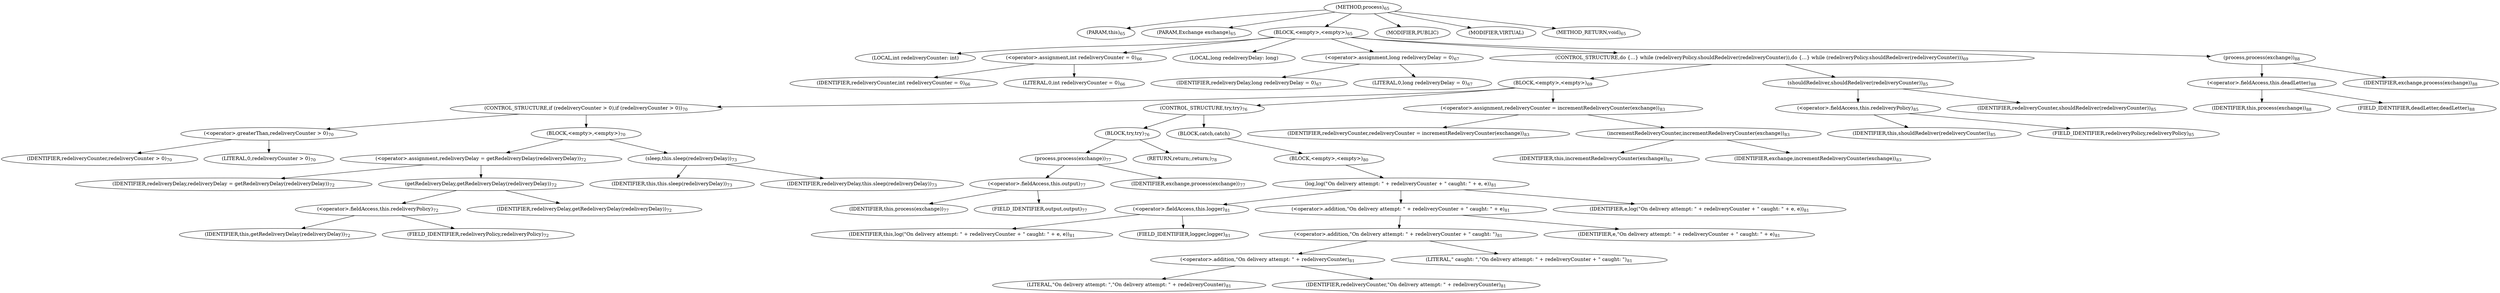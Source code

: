 digraph "process" {  
"138" [label = <(METHOD,process)<SUB>65</SUB>> ]
"11" [label = <(PARAM,this)<SUB>65</SUB>> ]
"139" [label = <(PARAM,Exchange exchange)<SUB>65</SUB>> ]
"140" [label = <(BLOCK,&lt;empty&gt;,&lt;empty&gt;)<SUB>65</SUB>> ]
"141" [label = <(LOCAL,int redeliveryCounter: int)> ]
"142" [label = <(&lt;operator&gt;.assignment,int redeliveryCounter = 0)<SUB>66</SUB>> ]
"143" [label = <(IDENTIFIER,redeliveryCounter,int redeliveryCounter = 0)<SUB>66</SUB>> ]
"144" [label = <(LITERAL,0,int redeliveryCounter = 0)<SUB>66</SUB>> ]
"145" [label = <(LOCAL,long redeliveryDelay: long)> ]
"146" [label = <(&lt;operator&gt;.assignment,long redeliveryDelay = 0)<SUB>67</SUB>> ]
"147" [label = <(IDENTIFIER,redeliveryDelay,long redeliveryDelay = 0)<SUB>67</SUB>> ]
"148" [label = <(LITERAL,0,long redeliveryDelay = 0)<SUB>67</SUB>> ]
"149" [label = <(CONTROL_STRUCTURE,do {...} while (redeliveryPolicy.shouldRedeliver(redeliveryCounter)),do {...} while (redeliveryPolicy.shouldRedeliver(redeliveryCounter)))<SUB>69</SUB>> ]
"150" [label = <(BLOCK,&lt;empty&gt;,&lt;empty&gt;)<SUB>69</SUB>> ]
"151" [label = <(CONTROL_STRUCTURE,if (redeliveryCounter &gt; 0),if (redeliveryCounter &gt; 0))<SUB>70</SUB>> ]
"152" [label = <(&lt;operator&gt;.greaterThan,redeliveryCounter &gt; 0)<SUB>70</SUB>> ]
"153" [label = <(IDENTIFIER,redeliveryCounter,redeliveryCounter &gt; 0)<SUB>70</SUB>> ]
"154" [label = <(LITERAL,0,redeliveryCounter &gt; 0)<SUB>70</SUB>> ]
"155" [label = <(BLOCK,&lt;empty&gt;,&lt;empty&gt;)<SUB>70</SUB>> ]
"156" [label = <(&lt;operator&gt;.assignment,redeliveryDelay = getRedeliveryDelay(redeliveryDelay))<SUB>72</SUB>> ]
"157" [label = <(IDENTIFIER,redeliveryDelay,redeliveryDelay = getRedeliveryDelay(redeliveryDelay))<SUB>72</SUB>> ]
"158" [label = <(getRedeliveryDelay,getRedeliveryDelay(redeliveryDelay))<SUB>72</SUB>> ]
"159" [label = <(&lt;operator&gt;.fieldAccess,this.redeliveryPolicy)<SUB>72</SUB>> ]
"160" [label = <(IDENTIFIER,this,getRedeliveryDelay(redeliveryDelay))<SUB>72</SUB>> ]
"161" [label = <(FIELD_IDENTIFIER,redeliveryPolicy,redeliveryPolicy)<SUB>72</SUB>> ]
"162" [label = <(IDENTIFIER,redeliveryDelay,getRedeliveryDelay(redeliveryDelay))<SUB>72</SUB>> ]
"163" [label = <(sleep,this.sleep(redeliveryDelay))<SUB>73</SUB>> ]
"10" [label = <(IDENTIFIER,this,this.sleep(redeliveryDelay))<SUB>73</SUB>> ]
"164" [label = <(IDENTIFIER,redeliveryDelay,this.sleep(redeliveryDelay))<SUB>73</SUB>> ]
"165" [label = <(CONTROL_STRUCTURE,try,try)<SUB>76</SUB>> ]
"166" [label = <(BLOCK,try,try)<SUB>76</SUB>> ]
"167" [label = <(process,process(exchange))<SUB>77</SUB>> ]
"168" [label = <(&lt;operator&gt;.fieldAccess,this.output)<SUB>77</SUB>> ]
"169" [label = <(IDENTIFIER,this,process(exchange))<SUB>77</SUB>> ]
"170" [label = <(FIELD_IDENTIFIER,output,output)<SUB>77</SUB>> ]
"171" [label = <(IDENTIFIER,exchange,process(exchange))<SUB>77</SUB>> ]
"172" [label = <(RETURN,return;,return;)<SUB>78</SUB>> ]
"173" [label = <(BLOCK,catch,catch)> ]
"174" [label = <(BLOCK,&lt;empty&gt;,&lt;empty&gt;)<SUB>80</SUB>> ]
"175" [label = <(log,log(&quot;On delivery attempt: &quot; + redeliveryCounter + &quot; caught: &quot; + e, e))<SUB>81</SUB>> ]
"176" [label = <(&lt;operator&gt;.fieldAccess,this.logger)<SUB>81</SUB>> ]
"177" [label = <(IDENTIFIER,this,log(&quot;On delivery attempt: &quot; + redeliveryCounter + &quot; caught: &quot; + e, e))<SUB>81</SUB>> ]
"178" [label = <(FIELD_IDENTIFIER,logger,logger)<SUB>81</SUB>> ]
"179" [label = <(&lt;operator&gt;.addition,&quot;On delivery attempt: &quot; + redeliveryCounter + &quot; caught: &quot; + e)<SUB>81</SUB>> ]
"180" [label = <(&lt;operator&gt;.addition,&quot;On delivery attempt: &quot; + redeliveryCounter + &quot; caught: &quot;)<SUB>81</SUB>> ]
"181" [label = <(&lt;operator&gt;.addition,&quot;On delivery attempt: &quot; + redeliveryCounter)<SUB>81</SUB>> ]
"182" [label = <(LITERAL,&quot;On delivery attempt: &quot;,&quot;On delivery attempt: &quot; + redeliveryCounter)<SUB>81</SUB>> ]
"183" [label = <(IDENTIFIER,redeliveryCounter,&quot;On delivery attempt: &quot; + redeliveryCounter)<SUB>81</SUB>> ]
"184" [label = <(LITERAL,&quot; caught: &quot;,&quot;On delivery attempt: &quot; + redeliveryCounter + &quot; caught: &quot;)<SUB>81</SUB>> ]
"185" [label = <(IDENTIFIER,e,&quot;On delivery attempt: &quot; + redeliveryCounter + &quot; caught: &quot; + e)<SUB>81</SUB>> ]
"186" [label = <(IDENTIFIER,e,log(&quot;On delivery attempt: &quot; + redeliveryCounter + &quot; caught: &quot; + e, e))<SUB>81</SUB>> ]
"187" [label = <(&lt;operator&gt;.assignment,redeliveryCounter = incrementRedeliveryCounter(exchange))<SUB>83</SUB>> ]
"188" [label = <(IDENTIFIER,redeliveryCounter,redeliveryCounter = incrementRedeliveryCounter(exchange))<SUB>83</SUB>> ]
"189" [label = <(incrementRedeliveryCounter,incrementRedeliveryCounter(exchange))<SUB>83</SUB>> ]
"12" [label = <(IDENTIFIER,this,incrementRedeliveryCounter(exchange))<SUB>83</SUB>> ]
"190" [label = <(IDENTIFIER,exchange,incrementRedeliveryCounter(exchange))<SUB>83</SUB>> ]
"191" [label = <(shouldRedeliver,shouldRedeliver(redeliveryCounter))<SUB>85</SUB>> ]
"192" [label = <(&lt;operator&gt;.fieldAccess,this.redeliveryPolicy)<SUB>85</SUB>> ]
"193" [label = <(IDENTIFIER,this,shouldRedeliver(redeliveryCounter))<SUB>85</SUB>> ]
"194" [label = <(FIELD_IDENTIFIER,redeliveryPolicy,redeliveryPolicy)<SUB>85</SUB>> ]
"195" [label = <(IDENTIFIER,redeliveryCounter,shouldRedeliver(redeliveryCounter))<SUB>85</SUB>> ]
"196" [label = <(process,process(exchange))<SUB>88</SUB>> ]
"197" [label = <(&lt;operator&gt;.fieldAccess,this.deadLetter)<SUB>88</SUB>> ]
"198" [label = <(IDENTIFIER,this,process(exchange))<SUB>88</SUB>> ]
"199" [label = <(FIELD_IDENTIFIER,deadLetter,deadLetter)<SUB>88</SUB>> ]
"200" [label = <(IDENTIFIER,exchange,process(exchange))<SUB>88</SUB>> ]
"201" [label = <(MODIFIER,PUBLIC)> ]
"202" [label = <(MODIFIER,VIRTUAL)> ]
"203" [label = <(METHOD_RETURN,void)<SUB>65</SUB>> ]
  "138" -> "11" 
  "138" -> "139" 
  "138" -> "140" 
  "138" -> "201" 
  "138" -> "202" 
  "138" -> "203" 
  "140" -> "141" 
  "140" -> "142" 
  "140" -> "145" 
  "140" -> "146" 
  "140" -> "149" 
  "140" -> "196" 
  "142" -> "143" 
  "142" -> "144" 
  "146" -> "147" 
  "146" -> "148" 
  "149" -> "150" 
  "149" -> "191" 
  "150" -> "151" 
  "150" -> "165" 
  "150" -> "187" 
  "151" -> "152" 
  "151" -> "155" 
  "152" -> "153" 
  "152" -> "154" 
  "155" -> "156" 
  "155" -> "163" 
  "156" -> "157" 
  "156" -> "158" 
  "158" -> "159" 
  "158" -> "162" 
  "159" -> "160" 
  "159" -> "161" 
  "163" -> "10" 
  "163" -> "164" 
  "165" -> "166" 
  "165" -> "173" 
  "166" -> "167" 
  "166" -> "172" 
  "167" -> "168" 
  "167" -> "171" 
  "168" -> "169" 
  "168" -> "170" 
  "173" -> "174" 
  "174" -> "175" 
  "175" -> "176" 
  "175" -> "179" 
  "175" -> "186" 
  "176" -> "177" 
  "176" -> "178" 
  "179" -> "180" 
  "179" -> "185" 
  "180" -> "181" 
  "180" -> "184" 
  "181" -> "182" 
  "181" -> "183" 
  "187" -> "188" 
  "187" -> "189" 
  "189" -> "12" 
  "189" -> "190" 
  "191" -> "192" 
  "191" -> "195" 
  "192" -> "193" 
  "192" -> "194" 
  "196" -> "197" 
  "196" -> "200" 
  "197" -> "198" 
  "197" -> "199" 
}

